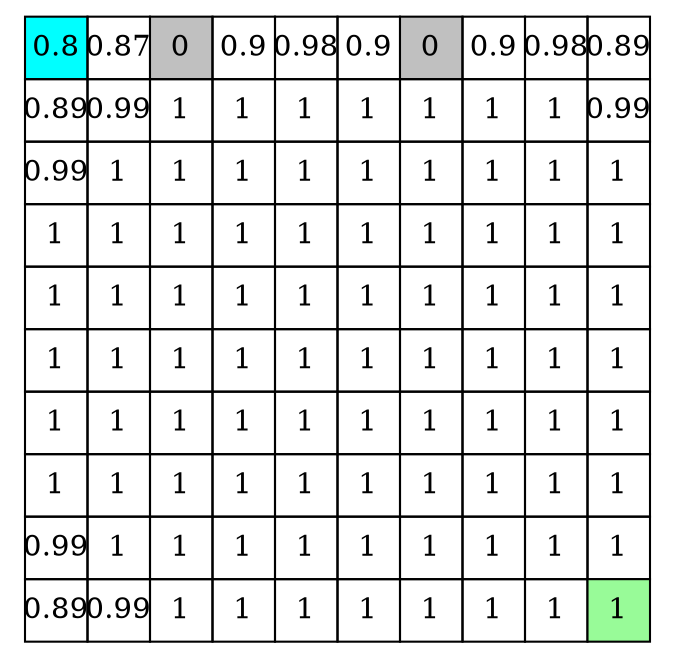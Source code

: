 digraph G
{
node [shape=plaintext]
a[label=<<TABLE BORDER="0" CELLBORDER="1" CELLSPACING="0">
<TR>
<TD width="30" height="30" fixedsize="true" BGCOLOR="cyan">0.8</TD>
<TD width="30" height="30" fixedsize="true">0.87</TD>
<TD width="30" height="30" fixedsize="true" BGCOLOR="gray">0</TD>
<TD width="30" height="30" fixedsize="true">0.9</TD>
<TD width="30" height="30" fixedsize="true">0.98</TD>
<TD width="30" height="30" fixedsize="true">0.9</TD>
<TD width="30" height="30" fixedsize="true" BGCOLOR="gray">0</TD>
<TD width="30" height="30" fixedsize="true">0.9</TD>
<TD width="30" height="30" fixedsize="true">0.98</TD>
<TD width="30" height="30" fixedsize="true">0.89</TD>
</TR>
<TR>
<TD width="30" height="30" fixedsize="true">0.89</TD>
<TD width="30" height="30" fixedsize="true">0.99</TD>
<TD width="30" height="30" fixedsize="true">1</TD>
<TD width="30" height="30" fixedsize="true">1</TD>
<TD width="30" height="30" fixedsize="true">1</TD>
<TD width="30" height="30" fixedsize="true">1</TD>
<TD width="30" height="30" fixedsize="true">1</TD>
<TD width="30" height="30" fixedsize="true">1</TD>
<TD width="30" height="30" fixedsize="true">1</TD>
<TD width="30" height="30" fixedsize="true">0.99</TD>
</TR>
<TR>
<TD width="30" height="30" fixedsize="true">0.99</TD>
<TD width="30" height="30" fixedsize="true">1</TD>
<TD width="30" height="30" fixedsize="true">1</TD>
<TD width="30" height="30" fixedsize="true">1</TD>
<TD width="30" height="30" fixedsize="true">1</TD>
<TD width="30" height="30" fixedsize="true">1</TD>
<TD width="30" height="30" fixedsize="true">1</TD>
<TD width="30" height="30" fixedsize="true">1</TD>
<TD width="30" height="30" fixedsize="true">1</TD>
<TD width="30" height="30" fixedsize="true">1</TD>
</TR>
<TR>
<TD width="30" height="30" fixedsize="true">1</TD>
<TD width="30" height="30" fixedsize="true">1</TD>
<TD width="30" height="30" fixedsize="true">1</TD>
<TD width="30" height="30" fixedsize="true">1</TD>
<TD width="30" height="30" fixedsize="true">1</TD>
<TD width="30" height="30" fixedsize="true">1</TD>
<TD width="30" height="30" fixedsize="true">1</TD>
<TD width="30" height="30" fixedsize="true">1</TD>
<TD width="30" height="30" fixedsize="true">1</TD>
<TD width="30" height="30" fixedsize="true">1</TD>
</TR>
<TR>
<TD width="30" height="30" fixedsize="true">1</TD>
<TD width="30" height="30" fixedsize="true">1</TD>
<TD width="30" height="30" fixedsize="true">1</TD>
<TD width="30" height="30" fixedsize="true">1</TD>
<TD width="30" height="30" fixedsize="true">1</TD>
<TD width="30" height="30" fixedsize="true">1</TD>
<TD width="30" height="30" fixedsize="true">1</TD>
<TD width="30" height="30" fixedsize="true">1</TD>
<TD width="30" height="30" fixedsize="true">1</TD>
<TD width="30" height="30" fixedsize="true">1</TD>
</TR>
<TR>
<TD width="30" height="30" fixedsize="true">1</TD>
<TD width="30" height="30" fixedsize="true">1</TD>
<TD width="30" height="30" fixedsize="true">1</TD>
<TD width="30" height="30" fixedsize="true">1</TD>
<TD width="30" height="30" fixedsize="true">1</TD>
<TD width="30" height="30" fixedsize="true">1</TD>
<TD width="30" height="30" fixedsize="true">1</TD>
<TD width="30" height="30" fixedsize="true">1</TD>
<TD width="30" height="30" fixedsize="true">1</TD>
<TD width="30" height="30" fixedsize="true">1</TD>
</TR>
<TR>
<TD width="30" height="30" fixedsize="true">1</TD>
<TD width="30" height="30" fixedsize="true">1</TD>
<TD width="30" height="30" fixedsize="true">1</TD>
<TD width="30" height="30" fixedsize="true">1</TD>
<TD width="30" height="30" fixedsize="true">1</TD>
<TD width="30" height="30" fixedsize="true">1</TD>
<TD width="30" height="30" fixedsize="true">1</TD>
<TD width="30" height="30" fixedsize="true">1</TD>
<TD width="30" height="30" fixedsize="true">1</TD>
<TD width="30" height="30" fixedsize="true">1</TD>
</TR>
<TR>
<TD width="30" height="30" fixedsize="true">1</TD>
<TD width="30" height="30" fixedsize="true">1</TD>
<TD width="30" height="30" fixedsize="true">1</TD>
<TD width="30" height="30" fixedsize="true">1</TD>
<TD width="30" height="30" fixedsize="true">1</TD>
<TD width="30" height="30" fixedsize="true">1</TD>
<TD width="30" height="30" fixedsize="true">1</TD>
<TD width="30" height="30" fixedsize="true">1</TD>
<TD width="30" height="30" fixedsize="true">1</TD>
<TD width="30" height="30" fixedsize="true">1</TD>
</TR>
<TR>
<TD width="30" height="30" fixedsize="true">0.99</TD>
<TD width="30" height="30" fixedsize="true">1</TD>
<TD width="30" height="30" fixedsize="true">1</TD>
<TD width="30" height="30" fixedsize="true">1</TD>
<TD width="30" height="30" fixedsize="true">1</TD>
<TD width="30" height="30" fixedsize="true">1</TD>
<TD width="30" height="30" fixedsize="true">1</TD>
<TD width="30" height="30" fixedsize="true">1</TD>
<TD width="30" height="30" fixedsize="true">1</TD>
<TD width="30" height="30" fixedsize="true">1</TD>
</TR>
<TR>
<TD width="30" height="30" fixedsize="true">0.89</TD>
<TD width="30" height="30" fixedsize="true">0.99</TD>
<TD width="30" height="30" fixedsize="true">1</TD>
<TD width="30" height="30" fixedsize="true">1</TD>
<TD width="30" height="30" fixedsize="true">1</TD>
<TD width="30" height="30" fixedsize="true">1</TD>
<TD width="30" height="30" fixedsize="true">1</TD>
<TD width="30" height="30" fixedsize="true">1</TD>
<TD width="30" height="30" fixedsize="true">1</TD>
<TD width="30" height="30" fixedsize="true" BGCOLOR="palegreen">1</TD>
</TR>
 </TABLE>>];
}
